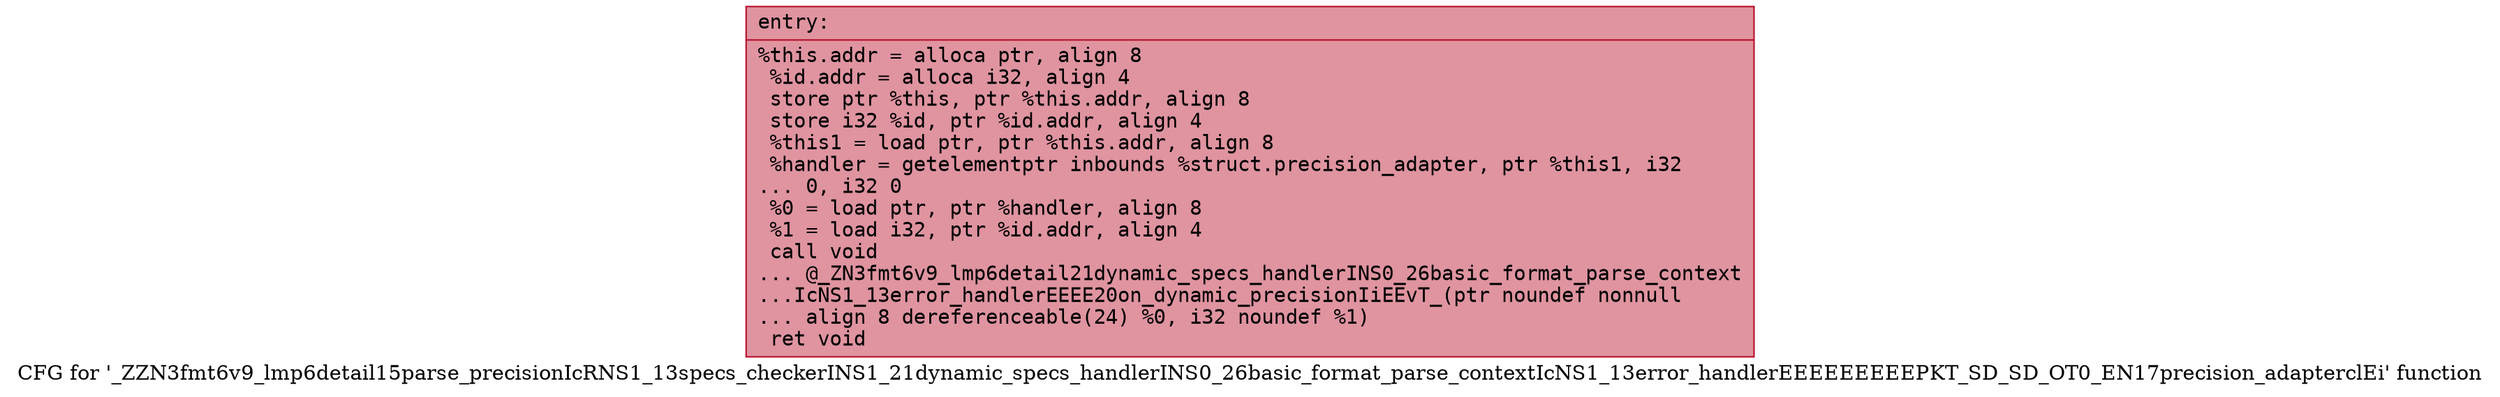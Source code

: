 digraph "CFG for '_ZZN3fmt6v9_lmp6detail15parse_precisionIcRNS1_13specs_checkerINS1_21dynamic_specs_handlerINS0_26basic_format_parse_contextIcNS1_13error_handlerEEEEEEEEEPKT_SD_SD_OT0_EN17precision_adapterclEi' function" {
	label="CFG for '_ZZN3fmt6v9_lmp6detail15parse_precisionIcRNS1_13specs_checkerINS1_21dynamic_specs_handlerINS0_26basic_format_parse_contextIcNS1_13error_handlerEEEEEEEEEPKT_SD_SD_OT0_EN17precision_adapterclEi' function";

	Node0x556bfeae8800 [shape=record,color="#b70d28ff", style=filled, fillcolor="#b70d2870" fontname="Courier",label="{entry:\l|  %this.addr = alloca ptr, align 8\l  %id.addr = alloca i32, align 4\l  store ptr %this, ptr %this.addr, align 8\l  store i32 %id, ptr %id.addr, align 4\l  %this1 = load ptr, ptr %this.addr, align 8\l  %handler = getelementptr inbounds %struct.precision_adapter, ptr %this1, i32\l... 0, i32 0\l  %0 = load ptr, ptr %handler, align 8\l  %1 = load i32, ptr %id.addr, align 4\l  call void\l... @_ZN3fmt6v9_lmp6detail21dynamic_specs_handlerINS0_26basic_format_parse_context\l...IcNS1_13error_handlerEEEE20on_dynamic_precisionIiEEvT_(ptr noundef nonnull\l... align 8 dereferenceable(24) %0, i32 noundef %1)\l  ret void\l}"];
}
